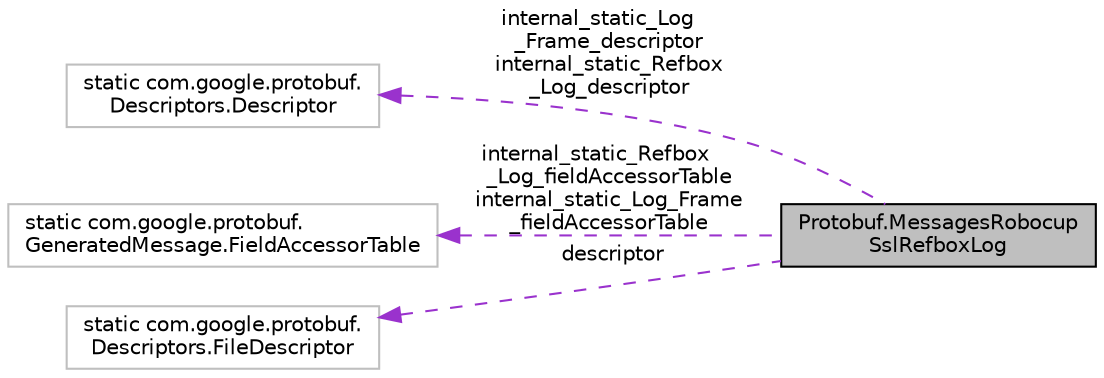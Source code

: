 digraph "Protobuf.MessagesRobocupSslRefboxLog"
{
 // INTERACTIVE_SVG=YES
  edge [fontname="Helvetica",fontsize="10",labelfontname="Helvetica",labelfontsize="10"];
  node [fontname="Helvetica",fontsize="10",shape=record];
  rankdir="LR";
  Node1 [label="Protobuf.MessagesRobocup\lSslRefboxLog",height=0.2,width=0.4,color="black", fillcolor="grey75", style="filled", fontcolor="black"];
  Node2 -> Node1 [dir="back",color="darkorchid3",fontsize="10",style="dashed",label=" internal_static_Log\l_Frame_descriptor\ninternal_static_Refbox\l_Log_descriptor" ,fontname="Helvetica"];
  Node2 [label="static com.google.protobuf.\lDescriptors.Descriptor",height=0.2,width=0.4,color="grey75", fillcolor="white", style="filled"];
  Node3 -> Node1 [dir="back",color="darkorchid3",fontsize="10",style="dashed",label=" internal_static_Refbox\l_Log_fieldAccessorTable\ninternal_static_Log_Frame\l_fieldAccessorTable" ,fontname="Helvetica"];
  Node3 [label="static com.google.protobuf.\lGeneratedMessage.FieldAccessorTable",height=0.2,width=0.4,color="grey75", fillcolor="white", style="filled"];
  Node4 -> Node1 [dir="back",color="darkorchid3",fontsize="10",style="dashed",label=" descriptor" ,fontname="Helvetica"];
  Node4 [label="static com.google.protobuf.\lDescriptors.FileDescriptor",height=0.2,width=0.4,color="grey75", fillcolor="white", style="filled"];
}
